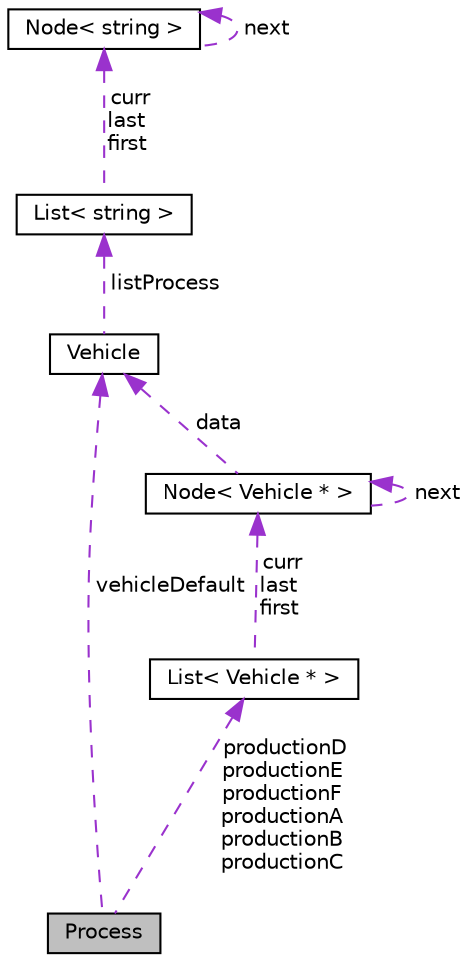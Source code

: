 digraph "Process"
{
 // LATEX_PDF_SIZE
  edge [fontname="Helvetica",fontsize="10",labelfontname="Helvetica",labelfontsize="10"];
  node [fontname="Helvetica",fontsize="10",shape=record];
  Node1 [label="Process",height=0.2,width=0.4,color="black", fillcolor="grey75", style="filled", fontcolor="black",tooltip=" "];
  Node2 -> Node1 [dir="back",color="darkorchid3",fontsize="10",style="dashed",label=" vehicleDefault" ,fontname="Helvetica"];
  Node2 [label="Vehicle",height=0.2,width=0.4,color="black", fillcolor="white", style="filled",URL="$class_vehicle.html",tooltip=" "];
  Node3 -> Node2 [dir="back",color="darkorchid3",fontsize="10",style="dashed",label=" listProcess" ,fontname="Helvetica"];
  Node3 [label="List\< string \>",height=0.2,width=0.4,color="black", fillcolor="white", style="filled",URL="$class_list.html",tooltip=" "];
  Node4 -> Node3 [dir="back",color="darkorchid3",fontsize="10",style="dashed",label=" curr\nlast\nfirst" ,fontname="Helvetica"];
  Node4 [label="Node\< string \>",height=0.2,width=0.4,color="black", fillcolor="white", style="filled",URL="$class_node.html",tooltip=" "];
  Node4 -> Node4 [dir="back",color="darkorchid3",fontsize="10",style="dashed",label=" next" ,fontname="Helvetica"];
  Node5 -> Node1 [dir="back",color="darkorchid3",fontsize="10",style="dashed",label=" productionD\nproductionE\nproductionF\nproductionA\nproductionB\nproductionC" ,fontname="Helvetica"];
  Node5 [label="List\< Vehicle * \>",height=0.2,width=0.4,color="black", fillcolor="white", style="filled",URL="$class_list.html",tooltip=" "];
  Node6 -> Node5 [dir="back",color="darkorchid3",fontsize="10",style="dashed",label=" curr\nlast\nfirst" ,fontname="Helvetica"];
  Node6 [label="Node\< Vehicle * \>",height=0.2,width=0.4,color="black", fillcolor="white", style="filled",URL="$class_node.html",tooltip=" "];
  Node2 -> Node6 [dir="back",color="darkorchid3",fontsize="10",style="dashed",label=" data" ,fontname="Helvetica"];
  Node6 -> Node6 [dir="back",color="darkorchid3",fontsize="10",style="dashed",label=" next" ,fontname="Helvetica"];
}
